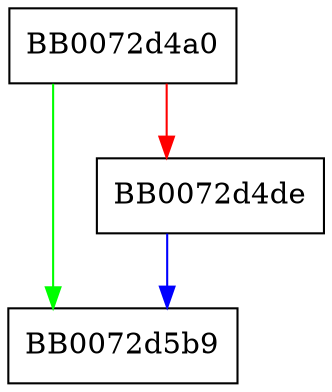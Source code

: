 digraph CAST_decrypt {
  node [shape="box"];
  graph [splines=ortho];
  BB0072d4a0 -> BB0072d5b9 [color="green"];
  BB0072d4a0 -> BB0072d4de [color="red"];
  BB0072d4de -> BB0072d5b9 [color="blue"];
}